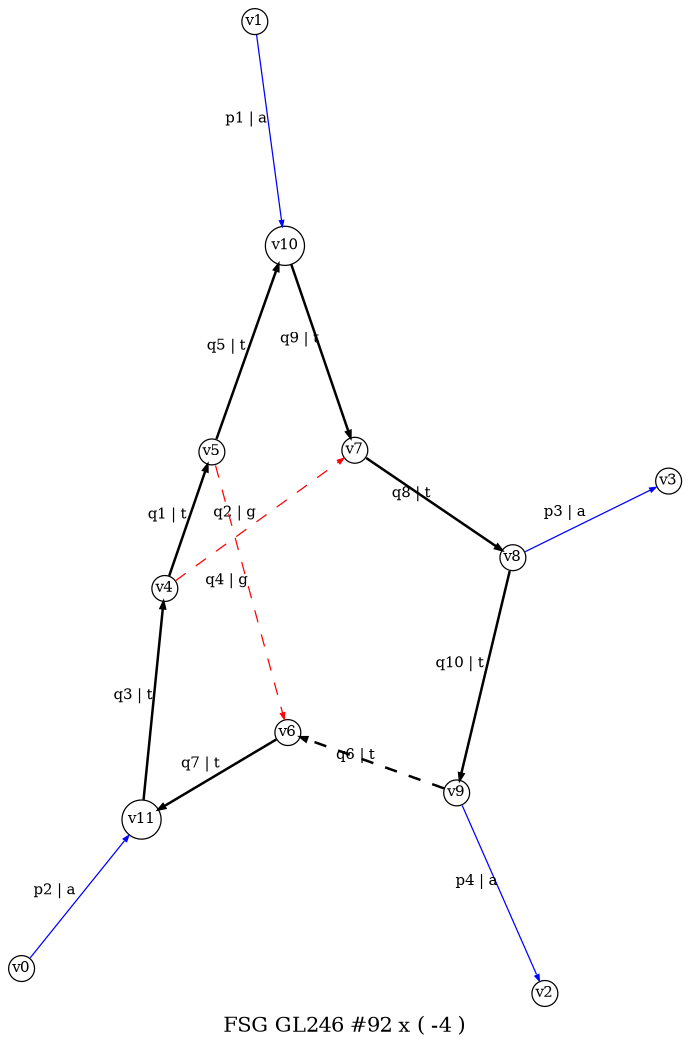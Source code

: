digraph dot_92_0_GL246 {
label="FSG GL246 #92 x ( -4 )";
noverlap="scale"; layout="neato";
graph [ 
overall_factor="NumeratorDependentGrouping(246,1,AntiFermionSpinSumSign(1)*AutG(1)^-1*ExternalFermionOrderingSign(1)*InternalFermionLoopSign(-1)*NumeratorIndependentSymmetryGrouping(2))+NumeratorDependentGrouping(247,1,AntiFermionSpinSumSign(1)*AutG(1)^-1*ExternalFermionOrderingSign(1)*InternalFermionLoopSign(-1)*NumeratorIndependentSymmetryGrouping(2))",
overall_factor_evaluated="-4",
fontsize=10,ratio=1.5
 ];
node [ fontsize=7,shape=circle,margin=0,height=0.01,penwidth=0.6 ];
edge [ fontsize=7,arrowsize=0.3,penwidth=0.6 ];
"v1" -> "v10" [label="p1 | a",color="blue",penwidth="0.6",style="solid"];
"v0" -> "v11" [label="p2 | a",color="blue",penwidth="0.6",style="solid"];
"v8" -> "v3" [label="p3 | a",color="blue",penwidth="0.6",style="solid"];
"v9" -> "v2" [label="p4 | a",color="blue",penwidth="0.6",style="solid"];
"v4" -> "v5" [label="q1 | t",color="black",penwidth="1.2",style="solid"];
"v4" -> "v7" [label="q2 | g",color="red",penwidth="0.6",style="dashed"];
"v11" -> "v4" [label="q3 | t",color="black",penwidth="1.2",style="solid"];
"v5" -> "v6" [label="q4 | g",color="red",penwidth="0.6",style="dashed"];
"v5" -> "v10" [label="q5 | t",color="black",penwidth="1.2",style="solid"];
"v9" -> "v6" [label="q6 | t",color="black",penwidth="1.2",style="dashed"];
"v6" -> "v11" [label="q7 | t",color="black",penwidth="1.2",style="solid"];
"v7" -> "v8" [label="q8 | t",color="black",penwidth="1.2",style="solid"];
"v10" -> "v7" [label="q9 | t",color="black",penwidth="1.2",style="solid"];
"v8" -> "v9" [label="q10 | t",color="black",penwidth="1.2",style="solid"];
}